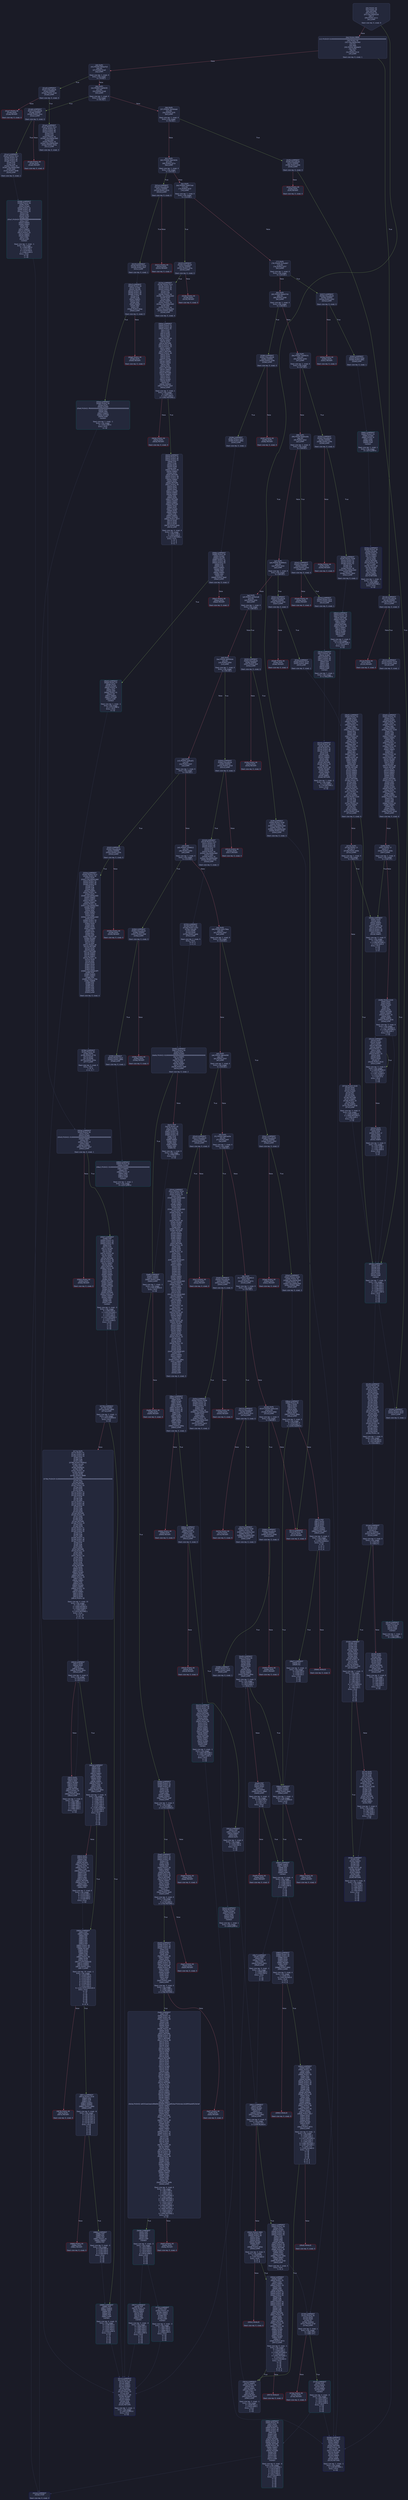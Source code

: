 digraph G {
    node [shape=box, style="filled, rounded", color="#565f89", fontcolor="#c0caf5", fontname="Helvetica", fillcolor="#24283b"];
    edge [color="#414868", fontcolor="#c0caf5", fontname="Helvetica"];
    bgcolor="#1a1b26";
    0 [ label = "[00] PUSH1 60
[02] PUSH1 40
[04] MSTORE
[05] PUSH1 04
[07] CALLDATASIZE
[08] LT
[09] PUSH2 0111
[0c] JUMPI

Stack size req: 0, sizeΔ: 0
" shape = invhouse]
    1 [ label = "[0d] PUSH4 ffffffff
[12] PUSH29 0100000000000000000000000000000000000000000000000000000000
[30] PUSH1 00
[32] CALLDATALOAD
[33] DIV
[34] AND
[35] PUSH4 06fdde03
[3a] DUP2
[3b] EQ
[3c] PUSH2 0116
[3f] JUMPI

Stack size req: 0, sizeΔ: 1
"]
    2 [ label = "[40] DUP1
[41] PUSH4 095ea7b3
[46] EQ
[47] PUSH2 01a0
[4a] JUMPI

Stack size req: 1, sizeΔ: 0
Entry->Op usage:
	0->70:EQ:1
"]
    3 [ label = "[4b] DUP1
[4c] PUSH4 13af4035
[51] EQ
[52] PUSH2 01d6
[55] JUMPI

Stack size req: 1, sizeΔ: 0
Entry->Op usage:
	0->81:EQ:1
"]
    4 [ label = "[56] DUP1
[57] PUSH4 18160ddd
[5c] EQ
[5d] PUSH2 01f5
[60] JUMPI

Stack size req: 1, sizeΔ: 0
Entry->Op usage:
	0->92:EQ:1
"]
    5 [ label = "[61] DUP1
[62] PUSH4 18a24b5b
[67] EQ
[68] PUSH2 021a
[6b] JUMPI

Stack size req: 1, sizeΔ: 0
Entry->Op usage:
	0->103:EQ:1
"]
    6 [ label = "[6c] DUP1
[6d] PUSH4 23b872dd
[72] EQ
[73] PUSH2 022f
[76] JUMPI

Stack size req: 1, sizeΔ: 0
Entry->Op usage:
	0->114:EQ:1
"]
    7 [ label = "[77] DUP1
[78] PUSH4 313ce567
[7d] EQ
[7e] PUSH2 0257
[81] JUMPI

Stack size req: 1, sizeΔ: 0
Entry->Op usage:
	0->125:EQ:1
"]
    8 [ label = "[82] DUP1
[83] PUSH4 690d3750
[88] EQ
[89] PUSH2 0280
[8c] JUMPI

Stack size req: 1, sizeΔ: 0
Entry->Op usage:
	0->136:EQ:1
"]
    9 [ label = "[8d] DUP1
[8e] PUSH4 70a08231
[93] EQ
[94] PUSH2 0293
[97] JUMPI

Stack size req: 1, sizeΔ: 0
Entry->Op usage:
	0->147:EQ:1
"]
    10 [ label = "[98] DUP1
[99] PUSH4 8da5cb5b
[9e] EQ
[9f] PUSH2 02b2
[a2] JUMPI

Stack size req: 1, sizeΔ: 0
Entry->Op usage:
	0->158:EQ:1
"]
    11 [ label = "[a3] DUP1
[a4] PUSH4 95d89b41
[a9] EQ
[aa] PUSH2 02e1
[ad] JUMPI

Stack size req: 1, sizeΔ: 0
Entry->Op usage:
	0->169:EQ:1
"]
    12 [ label = "[ae] DUP1
[af] PUSH4 a293d1e8
[b4] EQ
[b5] PUSH2 02f4
[b8] JUMPI

Stack size req: 1, sizeΔ: 0
Entry->Op usage:
	0->180:EQ:1
"]
    13 [ label = "[b9] DUP1
[ba] PUSH4 a9059cbb
[bf] EQ
[c0] PUSH2 030d
[c3] JUMPI

Stack size req: 1, sizeΔ: 0
Entry->Op usage:
	0->191:EQ:1
"]
    14 [ label = "[c4] DUP1
[c5] PUSH4 cae9ca51
[ca] EQ
[cb] PUSH2 032f
[ce] JUMPI

Stack size req: 1, sizeΔ: 0
Entry->Op usage:
	0->202:EQ:1
"]
    15 [ label = "[cf] DUP1
[d0] PUSH4 cf309012
[d5] EQ
[d6] PUSH2 0394
[d9] JUMPI

Stack size req: 1, sizeΔ: 0
Entry->Op usage:
	0->213:EQ:1
"]
    16 [ label = "[da] DUP1
[db] PUSH4 d05c78da
[e0] EQ
[e1] PUSH2 03a7
[e4] JUMPI

Stack size req: 1, sizeΔ: 0
Entry->Op usage:
	0->224:EQ:1
"]
    17 [ label = "[e5] DUP1
[e6] PUSH4 d8b4e580
[eb] EQ
[ec] PUSH2 03c0
[ef] JUMPI

Stack size req: 1, sizeΔ: 0
Entry->Op usage:
	0->235:EQ:1
"]
    18 [ label = "[f0] DUP1
[f1] PUSH4 dd62ed3e
[f6] EQ
[f7] PUSH2 044f
[fa] JUMPI

Stack size req: 1, sizeΔ: 0
Entry->Op usage:
	0->246:EQ:1
"]
    19 [ label = "[fb] DUP1
[fc] PUSH4 e6cb9013
[0101] EQ
[0102] PUSH2 0474
[0105] JUMPI

Stack size req: 1, sizeΔ: 0
Entry->Op usage:
	0->257:EQ:1
"]
    20 [ label = "[0106] DUP1
[0107] PUSH4 ed0cc2e1
[010c] EQ
[010d] PUSH2 048d
[0110] JUMPI

Stack size req: 1, sizeΔ: 0
Entry->Op usage:
	0->268:EQ:1
"]
    21 [ label = "[0111] JUMPDEST
[0112] PUSH1 00
[0114] DUP1
[0115] REVERT

Stack size req: 0, sizeΔ: 0
" color = "red"]
    22 [ label = "[0116] JUMPDEST
[0117] CALLVALUE
[0118] ISZERO
[0119] PUSH2 0121
[011c] JUMPI

Stack size req: 0, sizeΔ: 0
"]
    23 [ label = "[011d] PUSH1 00
[011f] DUP1
[0120] REVERT

Stack size req: 0, sizeΔ: 0
" color = "red"]
    24 [ label = "[0121] JUMPDEST
[0122] PUSH2 0129
[0125] PUSH2 04a0
[0128] JUMP

Stack size req: 0, sizeΔ: 1
"]
    25 [ label = "[0129] JUMPDEST
[012a] PUSH1 40
[012c] MLOAD
[012d] PUSH1 20
[012f] DUP1
[0130] DUP3
[0131] MSTORE
[0132] DUP2
[0133] SWAP1
[0134] DUP2
[0135] ADD
[0136] DUP4
[0137] DUP2
[0138] DUP2
[0139] MLOAD
[013a] DUP2
[013b] MSTORE
[013c] PUSH1 20
[013e] ADD
[013f] SWAP2
[0140] POP
[0141] DUP1
[0142] MLOAD
[0143] SWAP1
[0144] PUSH1 20
[0146] ADD
[0147] SWAP1
[0148] DUP1
[0149] DUP4
[014a] DUP4
[014b] PUSH1 00

Stack size req: 1, sizeΔ: 9
Entry->Op usage:
	0->313:MLOAD:0
	0->322:MLOAD:0
	0->326:ADD:1
"]
    26 [ label = "[014d] JUMPDEST
[014e] DUP4
[014f] DUP2
[0150] LT
[0151] ISZERO
[0152] PUSH2 0165
[0155] JUMPI

Stack size req: 4, sizeΔ: 0
Entry->Op usage:
	0->336:LT:0
	3->336:LT:1
"]
    27 [ label = "[0156] DUP1
[0157] DUP3
[0158] ADD
[0159] MLOAD
[015a] DUP4
[015b] DUP3
[015c] ADD
[015d] MSTORE
[015e] PUSH1 20
[0160] ADD
[0161] PUSH2 014d
[0164] JUMP

Stack size req: 3, sizeΔ: 0
Entry->Op usage:
	0->344:ADD:1
	0->348:ADD:0
	0->352:ADD:1
	1->344:ADD:0
	2->348:ADD:1
Entry->Exit:
	0->😵
"]
    28 [ label = "[0165] JUMPDEST
[0166] POP
[0167] POP
[0168] POP
[0169] POP
[016a] SWAP1
[016b] POP
[016c] SWAP1
[016d] DUP2
[016e] ADD
[016f] SWAP1
[0170] PUSH1 1f
[0172] AND
[0173] DUP1
[0174] ISZERO
[0175] PUSH2 0192
[0178] JUMPI

Stack size req: 7, sizeΔ: -5
Entry->Op usage:
	0->358:POP:0
	1->359:POP:0
	2->360:POP:0
	3->361:POP:0
	4->366:ADD:0
	4->370:AND:1
	4->372:ISZERO:0
	5->363:POP:0
	6->366:ADD:1
Entry->Exit:
	0->😵
	1->😵
	2->😵
	3->😵
	4->0
	5->😵
	6->😵
"]
    29 [ label = "[0179] DUP1
[017a] DUP3
[017b] SUB
[017c] DUP1
[017d] MLOAD
[017e] PUSH1 01
[0180] DUP4
[0181] PUSH1 20
[0183] SUB
[0184] PUSH2 0100
[0187] EXP
[0188] SUB
[0189] NOT
[018a] AND
[018b] DUP2
[018c] MSTORE
[018d] PUSH1 20
[018f] ADD
[0190] SWAP2
[0191] POP

Stack size req: 2, sizeΔ: 0
Entry->Op usage:
	0->379:SUB:1
	0->387:SUB:1
	1->379:SUB:0
	1->401:POP:0
Entry->Exit:
	1->😵
"]
    30 [ label = "[0192] JUMPDEST
[0193] POP
[0194] SWAP3
[0195] POP
[0196] POP
[0197] POP
[0198] PUSH1 40
[019a] MLOAD
[019b] DUP1
[019c] SWAP2
[019d] SUB
[019e] SWAP1
[019f] RETURN

Stack size req: 5, sizeΔ: -5
Entry->Op usage:
	0->403:POP:0
	1->413:SUB:0
	2->406:POP:0
	3->407:POP:0
	4->405:POP:0
Entry->Exit:
	0->😵
	1->😵
	2->😵
	3->😵
	4->😵
" color = "darkblue"]
    31 [ label = "[01a0] JUMPDEST
[01a1] CALLVALUE
[01a2] ISZERO
[01a3] PUSH2 01ab
[01a6] JUMPI

Stack size req: 0, sizeΔ: 0
"]
    32 [ label = "[01a7] PUSH1 00
[01a9] DUP1
[01aa] REVERT

Stack size req: 0, sizeΔ: 0
" color = "red"]
    33 [ label = "[01ab] JUMPDEST
[01ac] PUSH2 01c2
[01af] PUSH1 01
[01b1] PUSH1 a0
[01b3] PUSH1 02
[01b5] EXP
[01b6] SUB
[01b7] PUSH1 04
[01b9] CALLDATALOAD
[01ba] AND
[01bb] PUSH1 24
[01bd] CALLDATALOAD
[01be] PUSH2 053e
[01c1] JUMP

Stack size req: 0, sizeΔ: 3
"]
    34 [ label = "[01c2] JUMPDEST
[01c3] PUSH1 40
[01c5] MLOAD
[01c6] SWAP1
[01c7] ISZERO
[01c8] ISZERO
[01c9] DUP2
[01ca] MSTORE
[01cb] PUSH1 20
[01cd] ADD
[01ce] PUSH1 40
[01d0] MLOAD
[01d1] DUP1
[01d2] SWAP2
[01d3] SUB
[01d4] SWAP1
[01d5] RETURN

Stack size req: 1, sizeΔ: -1
Entry->Op usage:
	0->455:ISZERO:0
Entry->Exit:
	0->😵
" color = "darkblue"]
    35 [ label = "[01d6] JUMPDEST
[01d7] CALLVALUE
[01d8] ISZERO
[01d9] PUSH2 01e1
[01dc] JUMPI

Stack size req: 0, sizeΔ: 0
"]
    36 [ label = "[01dd] PUSH1 00
[01df] DUP1
[01e0] REVERT

Stack size req: 0, sizeΔ: 0
" color = "red"]
    37 [ label = "[01e1] JUMPDEST
[01e2] PUSH2 01c2
[01e5] PUSH1 01
[01e7] PUSH1 a0
[01e9] PUSH1 02
[01eb] EXP
[01ec] SUB
[01ed] PUSH1 04
[01ef] CALLDATALOAD
[01f0] AND
[01f1] PUSH2 0598
[01f4] JUMP

Stack size req: 0, sizeΔ: 2
"]
    38 [ label = "[01f5] JUMPDEST
[01f6] CALLVALUE
[01f7] ISZERO
[01f8] PUSH2 0200
[01fb] JUMPI

Stack size req: 0, sizeΔ: 0
"]
    39 [ label = "[01fc] PUSH1 00
[01fe] DUP1
[01ff] REVERT

Stack size req: 0, sizeΔ: 0
" color = "red"]
    40 [ label = "[0200] JUMPDEST
[0201] PUSH2 0208
[0204] PUSH2 05c9
[0207] JUMP

Stack size req: 0, sizeΔ: 1
"]
    41 [ label = "[0208] JUMPDEST
[0209] PUSH1 40
[020b] MLOAD
[020c] SWAP1
[020d] DUP2
[020e] MSTORE
[020f] PUSH1 20
[0211] ADD
[0212] PUSH1 40
[0214] MLOAD
[0215] DUP1
[0216] SWAP2
[0217] SUB
[0218] SWAP1
[0219] RETURN

Stack size req: 1, sizeΔ: -1
Entry->Op usage:
	0->526:MSTORE:1
Entry->Exit:
	0->😵
" color = "darkblue"]
    42 [ label = "[021a] JUMPDEST
[021b] CALLVALUE
[021c] ISZERO
[021d] PUSH2 0225
[0220] JUMPI

Stack size req: 0, sizeΔ: 0
"]
    43 [ label = "[0221] PUSH1 00
[0223] DUP1
[0224] REVERT

Stack size req: 0, sizeΔ: 0
" color = "red"]
    44 [ label = "[0225] JUMPDEST
[0226] PUSH2 022d
[0229] PUSH2 05cf
[022c] JUMP

Stack size req: 0, sizeΔ: 1
"]
    45 [ label = "[022d] JUMPDEST
[022e] STOP

Stack size req: 0, sizeΔ: 0
" color = "darkblue"]
    46 [ label = "[022f] JUMPDEST
[0230] CALLVALUE
[0231] ISZERO
[0232] PUSH2 023a
[0235] JUMPI

Stack size req: 0, sizeΔ: 0
"]
    47 [ label = "[0236] PUSH1 00
[0238] DUP1
[0239] REVERT

Stack size req: 0, sizeΔ: 0
" color = "red"]
    48 [ label = "[023a] JUMPDEST
[023b] PUSH2 01c2
[023e] PUSH1 01
[0240] PUSH1 a0
[0242] PUSH1 02
[0244] EXP
[0245] SUB
[0246] PUSH1 04
[0248] CALLDATALOAD
[0249] DUP2
[024a] AND
[024b] SWAP1
[024c] PUSH1 24
[024e] CALLDATALOAD
[024f] AND
[0250] PUSH1 44
[0252] CALLDATALOAD
[0253] PUSH2 060a
[0256] JUMP

Stack size req: 0, sizeΔ: 4
"]
    49 [ label = "[0257] JUMPDEST
[0258] CALLVALUE
[0259] ISZERO
[025a] PUSH2 0262
[025d] JUMPI

Stack size req: 0, sizeΔ: 0
"]
    50 [ label = "[025e] PUSH1 00
[0260] DUP1
[0261] REVERT

Stack size req: 0, sizeΔ: 0
" color = "red"]
    51 [ label = "[0262] JUMPDEST
[0263] PUSH2 026a
[0266] PUSH2 0681
[0269] JUMP

Stack size req: 0, sizeΔ: 1
"]
    52 [ label = "[026a] JUMPDEST
[026b] PUSH1 40
[026d] MLOAD
[026e] PUSH1 ff
[0270] SWAP1
[0271] SWAP2
[0272] AND
[0273] DUP2
[0274] MSTORE
[0275] PUSH1 20
[0277] ADD
[0278] PUSH1 40
[027a] MLOAD
[027b] DUP1
[027c] SWAP2
[027d] SUB
[027e] SWAP1
[027f] RETURN

Stack size req: 1, sizeΔ: -1
Entry->Op usage:
	0->626:AND:0
	0->628:MSTORE:1
Entry->Exit:
	0->😵
" color = "darkblue"]
    53 [ label = "[0280] JUMPDEST
[0281] CALLVALUE
[0282] ISZERO
[0283] PUSH2 028b
[0286] JUMPI

Stack size req: 0, sizeΔ: 0
"]
    54 [ label = "[0287] PUSH1 00
[0289] DUP1
[028a] REVERT

Stack size req: 0, sizeΔ: 0
" color = "red"]
    55 [ label = "[028b] JUMPDEST
[028c] PUSH2 022d
[028f] PUSH2 068a
[0292] JUMP

Stack size req: 0, sizeΔ: 1
"]
    56 [ label = "[0293] JUMPDEST
[0294] CALLVALUE
[0295] ISZERO
[0296] PUSH2 029e
[0299] JUMPI

Stack size req: 0, sizeΔ: 0
"]
    57 [ label = "[029a] PUSH1 00
[029c] DUP1
[029d] REVERT

Stack size req: 0, sizeΔ: 0
" color = "red"]
    58 [ label = "[029e] JUMPDEST
[029f] PUSH2 0208
[02a2] PUSH1 01
[02a4] PUSH1 a0
[02a6] PUSH1 02
[02a8] EXP
[02a9] SUB
[02aa] PUSH1 04
[02ac] CALLDATALOAD
[02ad] AND
[02ae] PUSH2 06b4
[02b1] JUMP

Stack size req: 0, sizeΔ: 2
"]
    59 [ label = "[02b2] JUMPDEST
[02b3] CALLVALUE
[02b4] ISZERO
[02b5] PUSH2 02bd
[02b8] JUMPI

Stack size req: 0, sizeΔ: 0
"]
    60 [ label = "[02b9] PUSH1 00
[02bb] DUP1
[02bc] REVERT

Stack size req: 0, sizeΔ: 0
" color = "red"]
    61 [ label = "[02bd] JUMPDEST
[02be] PUSH2 02c5
[02c1] PUSH2 06c6
[02c4] JUMP

Stack size req: 0, sizeΔ: 1
"]
    62 [ label = "[02c5] JUMPDEST
[02c6] PUSH1 40
[02c8] MLOAD
[02c9] PUSH1 01
[02cb] PUSH1 a0
[02cd] PUSH1 02
[02cf] EXP
[02d0] SUB
[02d1] SWAP1
[02d2] SWAP2
[02d3] AND
[02d4] DUP2
[02d5] MSTORE
[02d6] PUSH1 20
[02d8] ADD
[02d9] PUSH1 40
[02db] MLOAD
[02dc] DUP1
[02dd] SWAP2
[02de] SUB
[02df] SWAP1
[02e0] RETURN

Stack size req: 1, sizeΔ: -1
Entry->Op usage:
	0->723:AND:0
	0->725:MSTORE:1
Entry->Exit:
	0->😵
" color = "darkblue"]
    63 [ label = "[02e1] JUMPDEST
[02e2] CALLVALUE
[02e3] ISZERO
[02e4] PUSH2 02ec
[02e7] JUMPI

Stack size req: 0, sizeΔ: 0
"]
    64 [ label = "[02e8] PUSH1 00
[02ea] DUP1
[02eb] REVERT

Stack size req: 0, sizeΔ: 0
" color = "red"]
    65 [ label = "[02ec] JUMPDEST
[02ed] PUSH2 0129
[02f0] PUSH2 06d5
[02f3] JUMP

Stack size req: 0, sizeΔ: 1
"]
    66 [ label = "[02f4] JUMPDEST
[02f5] CALLVALUE
[02f6] ISZERO
[02f7] PUSH2 02ff
[02fa] JUMPI

Stack size req: 0, sizeΔ: 0
"]
    67 [ label = "[02fb] PUSH1 00
[02fd] DUP1
[02fe] REVERT

Stack size req: 0, sizeΔ: 0
" color = "red"]
    68 [ label = "[02ff] JUMPDEST
[0300] PUSH2 0208
[0303] PUSH1 04
[0305] CALLDATALOAD
[0306] PUSH1 24
[0308] CALLDATALOAD
[0309] PUSH2 0740
[030c] JUMP

Stack size req: 0, sizeΔ: 3
"]
    69 [ label = "[030d] JUMPDEST
[030e] CALLVALUE
[030f] ISZERO
[0310] PUSH2 0318
[0313] JUMPI

Stack size req: 0, sizeΔ: 0
"]
    70 [ label = "[0314] PUSH1 00
[0316] DUP1
[0317] REVERT

Stack size req: 0, sizeΔ: 0
" color = "red"]
    71 [ label = "[0318] JUMPDEST
[0319] PUSH2 01c2
[031c] PUSH1 01
[031e] PUSH1 a0
[0320] PUSH1 02
[0322] EXP
[0323] SUB
[0324] PUSH1 04
[0326] CALLDATALOAD
[0327] AND
[0328] PUSH1 24
[032a] CALLDATALOAD
[032b] PUSH2 0755
[032e] JUMP

Stack size req: 0, sizeΔ: 3
"]
    72 [ label = "[032f] JUMPDEST
[0330] CALLVALUE
[0331] ISZERO
[0332] PUSH2 033a
[0335] JUMPI

Stack size req: 0, sizeΔ: 0
"]
    73 [ label = "[0336] PUSH1 00
[0338] DUP1
[0339] REVERT

Stack size req: 0, sizeΔ: 0
" color = "red"]
    74 [ label = "[033a] JUMPDEST
[033b] PUSH2 01c2
[033e] PUSH1 04
[0340] DUP1
[0341] CALLDATALOAD
[0342] PUSH1 01
[0344] PUSH1 a0
[0346] PUSH1 02
[0348] EXP
[0349] SUB
[034a] AND
[034b] SWAP1
[034c] PUSH1 24
[034e] DUP1
[034f] CALLDATALOAD
[0350] SWAP2
[0351] SWAP1
[0352] PUSH1 64
[0354] SWAP1
[0355] PUSH1 44
[0357] CALLDATALOAD
[0358] SWAP1
[0359] DUP2
[035a] ADD
[035b] SWAP1
[035c] DUP4
[035d] ADD
[035e] CALLDATALOAD
[035f] DUP1
[0360] PUSH1 20
[0362] PUSH1 1f
[0364] DUP3
[0365] ADD
[0366] DUP2
[0367] SWAP1
[0368] DIV
[0369] DUP2
[036a] MUL
[036b] ADD
[036c] PUSH1 40
[036e] MLOAD
[036f] SWAP1
[0370] DUP2
[0371] ADD
[0372] PUSH1 40
[0374] MSTORE
[0375] DUP2
[0376] DUP2
[0377] MSTORE
[0378] SWAP3
[0379] SWAP2
[037a] SWAP1
[037b] PUSH1 20
[037d] DUP5
[037e] ADD
[037f] DUP4
[0380] DUP4
[0381] DUP1
[0382] DUP3
[0383] DUP5
[0384] CALLDATACOPY
[0385] POP
[0386] SWAP5
[0387] SWAP7
[0388] POP
[0389] PUSH2 076b
[038c] SWAP6
[038d] POP
[038e] POP
[038f] POP
[0390] POP
[0391] POP
[0392] POP
[0393] JUMP

Stack size req: 0, sizeΔ: 4
"]
    75 [ label = "[0394] JUMPDEST
[0395] CALLVALUE
[0396] ISZERO
[0397] PUSH2 039f
[039a] JUMPI

Stack size req: 0, sizeΔ: 0
"]
    76 [ label = "[039b] PUSH1 00
[039d] DUP1
[039e] REVERT

Stack size req: 0, sizeΔ: 0
" color = "red"]
    77 [ label = "[039f] JUMPDEST
[03a0] PUSH2 01c2
[03a3] PUSH2 089d
[03a6] JUMP

Stack size req: 0, sizeΔ: 1
"]
    78 [ label = "[03a7] JUMPDEST
[03a8] CALLVALUE
[03a9] ISZERO
[03aa] PUSH2 03b2
[03ad] JUMPI

Stack size req: 0, sizeΔ: 0
"]
    79 [ label = "[03ae] PUSH1 00
[03b0] DUP1
[03b1] REVERT

Stack size req: 0, sizeΔ: 0
" color = "red"]
    80 [ label = "[03b2] JUMPDEST
[03b3] PUSH2 0208
[03b6] PUSH1 04
[03b8] CALLDATALOAD
[03b9] PUSH1 24
[03bb] CALLDATALOAD
[03bc] PUSH2 08be
[03bf] JUMP

Stack size req: 0, sizeΔ: 3
"]
    81 [ label = "[03c0] JUMPDEST
[03c1] CALLVALUE
[03c2] ISZERO
[03c3] PUSH2 03cb
[03c6] JUMPI

Stack size req: 0, sizeΔ: 0
"]
    82 [ label = "[03c7] PUSH1 00
[03c9] DUP1
[03ca] REVERT

Stack size req: 0, sizeΔ: 0
" color = "red"]
    83 [ label = "[03cb] JUMPDEST
[03cc] PUSH2 022d
[03cf] PUSH1 04
[03d1] PUSH1 24
[03d3] DUP2
[03d4] CALLDATALOAD
[03d5] DUP2
[03d6] DUP2
[03d7] ADD
[03d8] SWAP1
[03d9] DUP4
[03da] ADD
[03db] CALLDATALOAD
[03dc] DUP1
[03dd] PUSH1 20
[03df] DUP2
[03e0] DUP2
[03e1] MUL
[03e2] ADD
[03e3] PUSH1 40
[03e5] MLOAD
[03e6] SWAP1
[03e7] DUP2
[03e8] ADD
[03e9] PUSH1 40
[03eb] MSTORE
[03ec] DUP1
[03ed] SWAP4
[03ee] SWAP3
[03ef] SWAP2
[03f0] SWAP1
[03f1] DUP2
[03f2] DUP2
[03f3] MSTORE
[03f4] PUSH1 20
[03f6] ADD
[03f7] DUP4
[03f8] DUP4
[03f9] PUSH1 20
[03fb] MUL
[03fc] DUP1
[03fd] DUP3
[03fe] DUP5
[03ff] CALLDATACOPY
[0400] DUP3
[0401] ADD
[0402] SWAP2
[0403] POP
[0404] POP
[0405] POP
[0406] POP
[0407] POP
[0408] POP
[0409] SWAP2
[040a] SWAP1
[040b] DUP1
[040c] CALLDATALOAD
[040d] SWAP1
[040e] PUSH1 20
[0410] ADD
[0411] SWAP1
[0412] DUP3
[0413] ADD
[0414] DUP1
[0415] CALLDATALOAD
[0416] SWAP1
[0417] PUSH1 20
[0419] ADD
[041a] SWAP1
[041b] DUP1
[041c] DUP1
[041d] PUSH1 20
[041f] MUL
[0420] PUSH1 20
[0422] ADD
[0423] PUSH1 40
[0425] MLOAD
[0426] SWAP1
[0427] DUP2
[0428] ADD
[0429] PUSH1 40
[042b] MSTORE
[042c] DUP1
[042d] SWAP4
[042e] SWAP3
[042f] SWAP2
[0430] SWAP1
[0431] DUP2
[0432] DUP2
[0433] MSTORE
[0434] PUSH1 20
[0436] ADD
[0437] DUP4
[0438] DUP4
[0439] PUSH1 20
[043b] MUL
[043c] DUP1
[043d] DUP3
[043e] DUP5
[043f] CALLDATACOPY
[0440] POP
[0441] SWAP5
[0442] SWAP7
[0443] POP
[0444] PUSH2 08ec
[0447] SWAP6
[0448] POP
[0449] POP
[044a] POP
[044b] POP
[044c] POP
[044d] POP
[044e] JUMP

Stack size req: 0, sizeΔ: 3
"]
    84 [ label = "[044f] JUMPDEST
[0450] CALLVALUE
[0451] ISZERO
[0452] PUSH2 045a
[0455] JUMPI

Stack size req: 0, sizeΔ: 0
"]
    85 [ label = "[0456] PUSH1 00
[0458] DUP1
[0459] REVERT

Stack size req: 0, sizeΔ: 0
" color = "red"]
    86 [ label = "[045a] JUMPDEST
[045b] PUSH2 0208
[045e] PUSH1 01
[0460] PUSH1 a0
[0462] PUSH1 02
[0464] EXP
[0465] SUB
[0466] PUSH1 04
[0468] CALLDATALOAD
[0469] DUP2
[046a] AND
[046b] SWAP1
[046c] PUSH1 24
[046e] CALLDATALOAD
[046f] AND
[0470] PUSH2 0a13
[0473] JUMP

Stack size req: 0, sizeΔ: 3
"]
    87 [ label = "[0474] JUMPDEST
[0475] CALLVALUE
[0476] ISZERO
[0477] PUSH2 047f
[047a] JUMPI

Stack size req: 0, sizeΔ: 0
"]
    88 [ label = "[047b] PUSH1 00
[047d] DUP1
[047e] REVERT

Stack size req: 0, sizeΔ: 0
" color = "red"]
    89 [ label = "[047f] JUMPDEST
[0480] PUSH2 0208
[0483] PUSH1 04
[0485] CALLDATALOAD
[0486] PUSH1 24
[0488] CALLDATALOAD
[0489] PUSH2 0a30
[048c] JUMP

Stack size req: 0, sizeΔ: 3
"]
    90 [ label = "[048d] JUMPDEST
[048e] CALLVALUE
[048f] ISZERO
[0490] PUSH2 0498
[0493] JUMPI

Stack size req: 0, sizeΔ: 0
"]
    91 [ label = "[0494] PUSH1 00
[0496] DUP1
[0497] REVERT

Stack size req: 0, sizeΔ: 0
" color = "red"]
    92 [ label = "[0498] JUMPDEST
[0499] PUSH2 01c2
[049c] PUSH2 0a4d
[049f] JUMP

Stack size req: 0, sizeΔ: 1
"]
    93 [ label = "[04a0] JUMPDEST
[04a1] PUSH1 01
[04a3] DUP1
[04a4] SLOAD
[04a5] PUSH1 01
[04a7] DUP2
[04a8] PUSH1 01
[04aa] AND
[04ab] ISZERO
[04ac] PUSH2 0100
[04af] MUL
[04b0] SUB
[04b1] AND
[04b2] PUSH1 02
[04b4] SWAP1
[04b5] DIV
[04b6] DUP1
[04b7] PUSH1 1f
[04b9] ADD
[04ba] PUSH1 20
[04bc] DUP1
[04bd] SWAP2
[04be] DIV
[04bf] MUL
[04c0] PUSH1 20
[04c2] ADD
[04c3] PUSH1 40
[04c5] MLOAD
[04c6] SWAP1
[04c7] DUP2
[04c8] ADD
[04c9] PUSH1 40
[04cb] MSTORE
[04cc] DUP1
[04cd] SWAP3
[04ce] SWAP2
[04cf] SWAP1
[04d0] DUP2
[04d1] DUP2
[04d2] MSTORE
[04d3] PUSH1 20
[04d5] ADD
[04d6] DUP3
[04d7] DUP1
[04d8] SLOAD
[04d9] PUSH1 01
[04db] DUP2
[04dc] PUSH1 01
[04de] AND
[04df] ISZERO
[04e0] PUSH2 0100
[04e3] MUL
[04e4] SUB
[04e5] AND
[04e6] PUSH1 02
[04e8] SWAP1
[04e9] DIV
[04ea] DUP1
[04eb] ISZERO
[04ec] PUSH2 0536
[04ef] JUMPI

Stack size req: 0, sizeΔ: 6
"]
    94 [ label = "[04f0] DUP1
[04f1] PUSH1 1f
[04f3] LT
[04f4] PUSH2 050b
[04f7] JUMPI

Stack size req: 1, sizeΔ: 0
Entry->Op usage:
	0->1267:LT:1
"]
    95 [ label = "[04f8] PUSH2 0100
[04fb] DUP1
[04fc] DUP4
[04fd] SLOAD
[04fe] DIV
[04ff] MUL
[0500] DUP4
[0501] MSTORE
[0502] SWAP2
[0503] PUSH1 20
[0505] ADD
[0506] SWAP2
[0507] PUSH2 0536
[050a] JUMP

Stack size req: 3, sizeΔ: 0
Entry->Op usage:
	1->1277:SLOAD:0
	2->1281:MSTORE:0
	2->1285:ADD:1
Entry->Exit:
	2->😵
"]
    96 [ label = "[050b] JUMPDEST
[050c] DUP3
[050d] ADD
[050e] SWAP2
[050f] SWAP1
[0510] PUSH1 00
[0512] MSTORE
[0513] PUSH1 20
[0515] PUSH1 00
[0517] SHA3
[0518] SWAP1

Stack size req: 3, sizeΔ: 0
Entry->Op usage:
	0->1293:ADD:1
	1->1298:MSTORE:1
	2->1293:ADD:0
Entry->Exit:
	0->😵
	1->😵
	2->0
"]
    97 [ label = "[0519] JUMPDEST
[051a] DUP2
[051b] SLOAD
[051c] DUP2
[051d] MSTORE
[051e] SWAP1
[051f] PUSH1 01
[0521] ADD
[0522] SWAP1
[0523] PUSH1 20
[0525] ADD
[0526] DUP1
[0527] DUP4
[0528] GT
[0529] PUSH2 0519
[052c] JUMPI

Stack size req: 3, sizeΔ: 0
Entry->Op usage:
	0->1309:MSTORE:0
	0->1317:ADD:1
	1->1307:SLOAD:0
	1->1313:ADD:1
	2->1320:GT:0
Entry->Exit:
	0->😵
	1->😵
"]
    98 [ label = "[052d] DUP3
[052e] SWAP1
[052f] SUB
[0530] PUSH1 1f
[0532] AND
[0533] DUP3
[0534] ADD
[0535] SWAP2

Stack size req: 3, sizeΔ: 0
Entry->Op usage:
	0->1327:SUB:0
	2->1327:SUB:1
	2->1332:ADD:0
Entry->Exit:
	0->😵
	2->0
"]
    99 [ label = "[0536] JUMPDEST
[0537] POP
[0538] POP
[0539] POP
[053a] POP
[053b] POP
[053c] DUP2
[053d] JUMP
Indirect!

Stack size req: 7, sizeΔ: -5
Entry->Op usage:
	0->1335:POP:0
	1->1336:POP:0
	2->1337:POP:0
	3->1338:POP:0
	4->1339:POP:0
	6->1341:JUMP:0
Entry->Exit:
	0->😵
	1->😵
	2->😵
	3->😵
	4->😵
" color = "teal"]
    100 [ label = "[053e] JUMPDEST
[053f] PUSH1 00
[0541] DUP1
[0542] SLOAD
[0543] PUSH21 010000000000000000000000000000000000000000
[0559] SWAP1
[055a] DIV
[055b] PUSH1 ff
[055d] AND
[055e] ISZERO
[055f] PUSH2 0567
[0562] JUMPI

Stack size req: 0, sizeΔ: 1
"]
    101 [ label = "[0563] PUSH1 00
[0565] DUP1
[0566] REVERT

Stack size req: 0, sizeΔ: 0
" color = "red"]
    102 [ label = "[0567] JUMPDEST
[0568] POP
[0569] PUSH1 01
[056b] PUSH1 a0
[056d] PUSH1 02
[056f] EXP
[0570] SUB
[0571] CALLER
[0572] DUP2
[0573] AND
[0574] PUSH1 00
[0576] SWAP1
[0577] DUP2
[0578] MSTORE
[0579] PUSH1 06
[057b] PUSH1 20
[057d] SWAP1
[057e] DUP2
[057f] MSTORE
[0580] PUSH1 40
[0582] DUP1
[0583] DUP4
[0584] SHA3
[0585] SWAP4
[0586] DUP7
[0587] AND
[0588] DUP4
[0589] MSTORE
[058a] SWAP3
[058b] SWAP1
[058c] MSTORE
[058d] SHA3
[058e] DUP2
[058f] SWAP1
[0590] SSTORE
[0591] PUSH1 01
[0593] SWAP3
[0594] SWAP2
[0595] POP
[0596] POP
[0597] JUMP
Indirect!

Stack size req: 4, sizeΔ: -3
Entry->Op usage:
	0->1384:POP:0
	1->1424:SSTORE:1
	1->1430:POP:0
	2->1415:AND:0
	2->1417:MSTORE:1
	2->1429:POP:0
	3->1431:JUMP:0
Entry->Exit:
	0->😵
	1->😵
	2->😵
	3->😵
" color = "teal"]
    103 [ label = "[0598] JUMPDEST
[0599] PUSH1 00
[059b] DUP1
[059c] SLOAD
[059d] PUSH1 01
[059f] PUSH1 a0
[05a1] PUSH1 02
[05a3] EXP
[05a4] SUB
[05a5] DUP4
[05a6] AND
[05a7] PUSH20 ffffffffffffffffffffffffffffffffffffffff
[05bc] NOT
[05bd] SWAP1
[05be] SWAP2
[05bf] AND
[05c0] OR
[05c1] SWAP1
[05c2] SSTORE
[05c3] PUSH1 01
[05c5] SWAP2
[05c6] SWAP1
[05c7] POP
[05c8] JUMP
Indirect!

Stack size req: 2, sizeΔ: -1
Entry->Op usage:
	0->1446:AND:0
	0->1472:OR:1
	0->1479:POP:0
	1->1480:JUMP:0
Entry->Exit:
	0->😵
	1->😵
" color = "teal"]
    104 [ label = "[05c9] JUMPDEST
[05ca] PUSH1 04
[05cc] SLOAD
[05cd] DUP2
[05ce] JUMP
Indirect!

Stack size req: 1, sizeΔ: 1
Entry->Op usage:
	0->1486:JUMP:0
" color = "teal"]
    105 [ label = "[05cf] JUMPDEST
[05d0] PUSH1 00
[05d2] SLOAD
[05d3] CALLER
[05d4] PUSH1 01
[05d6] PUSH1 a0
[05d8] PUSH1 02
[05da] EXP
[05db] SUB
[05dc] SWAP1
[05dd] DUP2
[05de] AND
[05df] SWAP2
[05e0] AND
[05e1] EQ
[05e2] PUSH2 05ea
[05e5] JUMPI

Stack size req: 0, sizeΔ: 0
"]
    106 [ label = "[05e6] PUSH1 00
[05e8] DUP1
[05e9] REVERT

Stack size req: 0, sizeΔ: 0
" color = "red"]
    107 [ label = "[05ea] JUMPDEST
[05eb] PUSH1 00
[05ed] DUP1
[05ee] SLOAD
[05ef] PUSH21 ff0000000000000000000000000000000000000000
[0605] NOT
[0606] AND
[0607] SWAP1
[0608] SSTORE
[0609] JUMP
Indirect!

Stack size req: 1, sizeΔ: -1
Entry->Op usage:
	0->1545:JUMP:0
Entry->Exit:
	0->😵
" color = "teal"]
    108 [ label = "[060a] JUMPDEST
[060b] PUSH1 01
[060d] PUSH1 a0
[060f] PUSH1 02
[0611] EXP
[0612] SUB
[0613] DUP1
[0614] DUP5
[0615] AND
[0616] PUSH1 00
[0618] SWAP1
[0619] DUP2
[061a] MSTORE
[061b] PUSH1 06
[061d] PUSH1 20
[061f] SWAP1
[0620] DUP2
[0621] MSTORE
[0622] PUSH1 40
[0624] DUP1
[0625] DUP4
[0626] SHA3
[0627] CALLER
[0628] SWAP1
[0629] SWAP5
[062a] AND
[062b] DUP4
[062c] MSTORE
[062d] SWAP3
[062e] SWAP1
[062f] MSTORE
[0630] SWAP1
[0631] DUP2
[0632] SHA3
[0633] SLOAD
[0634] DUP3
[0635] GT
[0636] ISZERO
[0637] PUSH2 063f
[063a] JUMPI

Stack size req: 3, sizeΔ: 1
Entry->Op usage:
	0->1589:GT:0
	2->1557:AND:0
	2->1562:MSTORE:1
"]
    109 [ label = "[063b] PUSH1 00
[063d] DUP1
[063e] REVERT

Stack size req: 0, sizeΔ: 0
" color = "red"]
    110 [ label = "[063f] JUMPDEST
[0640] PUSH1 01
[0642] PUSH1 a0
[0644] PUSH1 02
[0646] EXP
[0647] SUB
[0648] DUP1
[0649] DUP6
[064a] AND
[064b] PUSH1 00
[064d] SWAP1
[064e] DUP2
[064f] MSTORE
[0650] PUSH1 06
[0652] PUSH1 20
[0654] SWAP1
[0655] DUP2
[0656] MSTORE
[0657] PUSH1 40
[0659] DUP1
[065a] DUP4
[065b] SHA3
[065c] CALLER
[065d] SWAP1
[065e] SWAP5
[065f] AND
[0660] DUP4
[0661] MSTORE
[0662] SWAP3
[0663] SWAP1
[0664] MSTORE
[0665] SHA3
[0666] DUP1
[0667] SLOAD
[0668] DUP4
[0669] SWAP1
[066a] SUB
[066b] SWAP1
[066c] SSTORE
[066d] PUSH2 0677
[0670] DUP5
[0671] DUP5
[0672] DUP5
[0673] PUSH2 0a56
[0676] JUMP

Stack size req: 4, sizeΔ: 4
Entry->Op usage:
	1->1642:SUB:1
	3->1610:AND:0
	3->1615:MSTORE:1
Entry->Exit:
	1->0, 5
	2->1, 6
	3->2, 7
"]
    111 [ label = "[0677] JUMPDEST
[0678] POP
[0679] PUSH1 01
[067b] SWAP4
[067c] SWAP3
[067d] POP
[067e] POP
[067f] POP
[0680] JUMP
Indirect!

Stack size req: 5, sizeΔ: -4
Entry->Op usage:
	0->1656:POP:0
	1->1662:POP:0
	2->1663:POP:0
	3->1661:POP:0
	4->1664:JUMP:0
Entry->Exit:
	0->😵
	1->😵
	2->😵
	3->😵
	4->😵
" color = "teal"]
    112 [ label = "[0681] JUMPDEST
[0682] PUSH1 03
[0684] SLOAD
[0685] PUSH1 ff
[0687] AND
[0688] DUP2
[0689] JUMP
Indirect!

Stack size req: 1, sizeΔ: 1
Entry->Op usage:
	0->1673:JUMP:0
" color = "teal"]
    113 [ label = "[068a] JUMPDEST
[068b] PUSH1 00
[068d] SLOAD
[068e] CALLER
[068f] PUSH1 01
[0691] PUSH1 a0
[0693] PUSH1 02
[0695] EXP
[0696] SUB
[0697] SWAP1
[0698] DUP2
[0699] AND
[069a] SWAP2
[069b] AND
[069c] EQ
[069d] PUSH2 06a5
[06a0] JUMPI

Stack size req: 0, sizeΔ: 0
"]
    114 [ label = "[06a1] PUSH1 00
[06a3] DUP1
[06a4] REVERT

Stack size req: 0, sizeΔ: 0
" color = "red"]
    115 [ label = "[06a5] JUMPDEST
[06a6] PUSH1 07
[06a8] DUP1
[06a9] SLOAD
[06aa] PUSH1 ff
[06ac] NOT
[06ad] AND
[06ae] PUSH1 01
[06b0] OR
[06b1] SWAP1
[06b2] SSTORE
[06b3] JUMP
Indirect!

Stack size req: 1, sizeΔ: -1
Entry->Op usage:
	0->1715:JUMP:0
Entry->Exit:
	0->😵
" color = "teal"]
    116 [ label = "[06b4] JUMPDEST
[06b5] PUSH1 05
[06b7] PUSH1 20
[06b9] MSTORE
[06ba] PUSH1 00
[06bc] SWAP1
[06bd] DUP2
[06be] MSTORE
[06bf] PUSH1 40
[06c1] SWAP1
[06c2] SHA3
[06c3] SLOAD
[06c4] DUP2
[06c5] JUMP
Indirect!

Stack size req: 2, sizeΔ: 0
Entry->Op usage:
	0->1726:MSTORE:1
	1->1733:JUMP:0
Entry->Exit:
	0->😵
" color = "teal"]
    117 [ label = "[06c6] JUMPDEST
[06c7] PUSH1 00
[06c9] SLOAD
[06ca] PUSH1 01
[06cc] PUSH1 a0
[06ce] PUSH1 02
[06d0] EXP
[06d1] SUB
[06d2] AND
[06d3] DUP2
[06d4] JUMP
Indirect!

Stack size req: 1, sizeΔ: 1
Entry->Op usage:
	0->1748:JUMP:0
" color = "teal"]
    118 [ label = "[06d5] JUMPDEST
[06d6] PUSH1 02
[06d8] DUP1
[06d9] SLOAD
[06da] PUSH1 01
[06dc] DUP2
[06dd] PUSH1 01
[06df] AND
[06e0] ISZERO
[06e1] PUSH2 0100
[06e4] MUL
[06e5] SUB
[06e6] AND
[06e7] PUSH1 02
[06e9] SWAP1
[06ea] DIV
[06eb] DUP1
[06ec] PUSH1 1f
[06ee] ADD
[06ef] PUSH1 20
[06f1] DUP1
[06f2] SWAP2
[06f3] DIV
[06f4] MUL
[06f5] PUSH1 20
[06f7] ADD
[06f8] PUSH1 40
[06fa] MLOAD
[06fb] SWAP1
[06fc] DUP2
[06fd] ADD
[06fe] PUSH1 40
[0700] MSTORE
[0701] DUP1
[0702] SWAP3
[0703] SWAP2
[0704] SWAP1
[0705] DUP2
[0706] DUP2
[0707] MSTORE
[0708] PUSH1 20
[070a] ADD
[070b] DUP3
[070c] DUP1
[070d] SLOAD
[070e] PUSH1 01
[0710] DUP2
[0711] PUSH1 01
[0713] AND
[0714] ISZERO
[0715] PUSH2 0100
[0718] MUL
[0719] SUB
[071a] AND
[071b] PUSH1 02
[071d] SWAP1
[071e] DIV
[071f] DUP1
[0720] ISZERO
[0721] PUSH2 0536
[0724] JUMPI

Stack size req: 0, sizeΔ: 6
"]
    119 [ label = "[0725] DUP1
[0726] PUSH1 1f
[0728] LT
[0729] PUSH2 050b
[072c] JUMPI

Stack size req: 1, sizeΔ: 0
Entry->Op usage:
	0->1832:LT:1
"]
    120 [ label = "[072d] PUSH2 0100
[0730] DUP1
[0731] DUP4
[0732] SLOAD
[0733] DIV
[0734] MUL
[0735] DUP4
[0736] MSTORE
[0737] SWAP2
[0738] PUSH1 20
[073a] ADD
[073b] SWAP2
[073c] PUSH2 0536
[073f] JUMP

Stack size req: 3, sizeΔ: 0
Entry->Op usage:
	1->1842:SLOAD:0
	2->1846:MSTORE:0
	2->1850:ADD:1
Entry->Exit:
	2->😵
"]
    121 [ label = "[0740] JUMPDEST
[0741] PUSH1 00
[0743] DUP3
[0744] DUP3
[0745] GT
[0746] ISZERO
[0747] PUSH2 074f
[074a] JUMPI

Stack size req: 2, sizeΔ: 1
Entry->Op usage:
	0->1861:GT:0
	1->1861:GT:1
"]
    122 [ label = "[074b] PUSH1 00
[074d] DUP1
[074e] REVERT

Stack size req: 0, sizeΔ: 0
" color = "red"]
    123 [ label = "[074f] JUMPDEST
[0750] POP
[0751] SWAP1
[0752] SUB
[0753] SWAP1
[0754] JUMP
Indirect!

Stack size req: 4, sizeΔ: -3
Entry->Op usage:
	0->1872:POP:0
	1->1874:SUB:1
	2->1874:SUB:0
	3->1876:JUMP:0
Entry->Exit:
	0->😵
	1->😵
	2->😵
	3->😵
" color = "teal"]
    124 [ label = "[0755] JUMPDEST
[0756] PUSH1 00
[0758] PUSH2 0762
[075b] CALLER
[075c] DUP5
[075d] DUP5
[075e] PUSH2 0a56
[0761] JUMP

Stack size req: 2, sizeΔ: 5
Entry->Exit:
	0->0, 5
	1->1, 6
"]
    125 [ label = "[0762] JUMPDEST
[0763] POP
[0764] PUSH1 01
[0766] SWAP3
[0767] SWAP2
[0768] POP
[0769] POP
[076a] JUMP
Indirect!

Stack size req: 4, sizeΔ: -3
Entry->Op usage:
	0->1891:POP:0
	1->1897:POP:0
	2->1896:POP:0
	3->1898:JUMP:0
Entry->Exit:
	0->😵
	1->😵
	2->😵
	3->😵
" color = "teal"]
    126 [ label = "[076b] JUMPDEST
[076c] PUSH1 00
[076e] DUP4
[076f] PUSH2 0778
[0772] DUP2
[0773] DUP6
[0774] PUSH2 053e
[0777] JUMP

Stack size req: 3, sizeΔ: 5
Entry->Exit:
	1->0, 6
	2->1, 3, 7
"]
    127 [ label = "[0778] JUMPDEST
[0779] ISZERO
[077a] PUSH2 0895
[077d] JUMPI

Stack size req: 1, sizeΔ: -1
Entry->Op usage:
	0->1913:ISZERO:0
Entry->Exit:
	0->😵
"]
    128 [ label = "[077e] DUP1
[077f] PUSH1 01
[0781] PUSH1 a0
[0783] PUSH1 02
[0785] EXP
[0786] SUB
[0787] AND
[0788] PUSH4 8f4ffcb1
[078d] CALLER
[078e] DUP7
[078f] ADDRESS
[0790] DUP8
[0791] PUSH1 40
[0793] MLOAD
[0794] DUP6
[0795] PUSH4 ffffffff
[079a] AND
[079b] PUSH29 0100000000000000000000000000000000000000000000000000000000
[07b9] MUL
[07ba] DUP2
[07bb] MSTORE
[07bc] PUSH1 04
[07be] ADD
[07bf] DUP1
[07c0] DUP6
[07c1] PUSH1 01
[07c3] PUSH1 a0
[07c5] PUSH1 02
[07c7] EXP
[07c8] SUB
[07c9] AND
[07ca] PUSH1 01
[07cc] PUSH1 a0
[07ce] PUSH1 02
[07d0] EXP
[07d1] SUB
[07d2] AND
[07d3] DUP2
[07d4] MSTORE
[07d5] PUSH1 20
[07d7] ADD
[07d8] DUP5
[07d9] DUP2
[07da] MSTORE
[07db] PUSH1 20
[07dd] ADD
[07de] DUP4
[07df] PUSH1 01
[07e1] PUSH1 a0
[07e3] PUSH1 02
[07e5] EXP
[07e6] SUB
[07e7] AND
[07e8] PUSH1 01
[07ea] PUSH1 a0
[07ec] PUSH1 02
[07ee] EXP
[07ef] SUB
[07f0] AND
[07f1] DUP2
[07f2] MSTORE
[07f3] PUSH1 20
[07f5] ADD
[07f6] DUP1
[07f7] PUSH1 20
[07f9] ADD
[07fa] DUP3
[07fb] DUP2
[07fc] SUB
[07fd] DUP3
[07fe] MSTORE
[07ff] DUP4
[0800] DUP2
[0801] DUP2
[0802] MLOAD
[0803] DUP2
[0804] MSTORE
[0805] PUSH1 20
[0807] ADD
[0808] SWAP2
[0809] POP
[080a] DUP1
[080b] MLOAD
[080c] SWAP1
[080d] PUSH1 20
[080f] ADD
[0810] SWAP1
[0811] DUP1
[0812] DUP4
[0813] DUP4
[0814] PUSH1 00

Stack size req: 4, sizeΔ: 15
Entry->Op usage:
	0->1927:AND:1
	2->2050:MLOAD:0
	2->2059:MLOAD:0
	2->2063:ADD:1
	3->2010:MSTORE:1
Entry->Exit:
	0->14, 15
	2->9, 17
	3->11, 18
"]
    129 [ label = "[0816] JUMPDEST
[0817] DUP4
[0818] DUP2
[0819] LT
[081a] ISZERO
[081b] PUSH2 082e
[081e] JUMPI

Stack size req: 4, sizeΔ: 0
Entry->Op usage:
	0->2073:LT:0
	3->2073:LT:1
"]
    130 [ label = "[081f] DUP1
[0820] DUP3
[0821] ADD
[0822] MLOAD
[0823] DUP4
[0824] DUP3
[0825] ADD
[0826] MSTORE
[0827] PUSH1 20
[0829] ADD
[082a] PUSH2 0816
[082d] JUMP

Stack size req: 3, sizeΔ: 0
Entry->Op usage:
	0->2081:ADD:1
	0->2085:ADD:0
	0->2089:ADD:1
	1->2081:ADD:0
	2->2085:ADD:1
Entry->Exit:
	0->😵
"]
    131 [ label = "[082e] JUMPDEST
[082f] POP
[0830] POP
[0831] POP
[0832] POP
[0833] SWAP1
[0834] POP
[0835] SWAP1
[0836] DUP2
[0837] ADD
[0838] SWAP1
[0839] PUSH1 1f
[083b] AND
[083c] DUP1
[083d] ISZERO
[083e] PUSH2 085b
[0841] JUMPI

Stack size req: 7, sizeΔ: -5
Entry->Op usage:
	0->2095:POP:0
	1->2096:POP:0
	2->2097:POP:0
	3->2098:POP:0
	4->2103:ADD:0
	4->2107:AND:1
	4->2109:ISZERO:0
	5->2100:POP:0
	6->2103:ADD:1
Entry->Exit:
	0->😵
	1->😵
	2->😵
	3->😵
	4->0
	5->😵
	6->😵
"]
    132 [ label = "[0842] DUP1
[0843] DUP3
[0844] SUB
[0845] DUP1
[0846] MLOAD
[0847] PUSH1 01
[0849] DUP4
[084a] PUSH1 20
[084c] SUB
[084d] PUSH2 0100
[0850] EXP
[0851] SUB
[0852] NOT
[0853] AND
[0854] DUP2
[0855] MSTORE
[0856] PUSH1 20
[0858] ADD
[0859] SWAP2
[085a] POP

Stack size req: 2, sizeΔ: 0
Entry->Op usage:
	0->2116:SUB:1
	0->2124:SUB:1
	1->2116:SUB:0
	1->2138:POP:0
Entry->Exit:
	1->😵
"]
    133 [ label = "[085b] JUMPDEST
[085c] POP
[085d] SWAP6
[085e] POP
[085f] POP
[0860] POP
[0861] POP
[0862] POP
[0863] POP
[0864] PUSH1 00
[0866] PUSH1 40
[0868] MLOAD
[0869] DUP1
[086a] DUP4
[086b] SUB
[086c] DUP2
[086d] PUSH1 00
[086f] DUP8
[0870] DUP1
[0871] EXTCODESIZE
[0872] ISZERO
[0873] ISZERO
[0874] PUSH2 087c
[0877] JUMPI

Stack size req: 10, sizeΔ: -1
Entry->Op usage:
	0->2140:POP:0
	1->2155:SUB:0
	2->2143:POP:0
	3->2144:POP:0
	4->2145:POP:0
	5->2146:POP:0
	6->2147:POP:0
	7->2142:POP:0
	9->2161:EXTCODESIZE:0
Entry->Exit:
	0->😵
	1->6
	2->😵
	3->😵
	4->😵
	5->😵
	6->😵
	7->😵
	9->0, 8
"]
    134 [ label = "[0878] PUSH1 00
[087a] DUP1
[087b] REVERT

Stack size req: 0, sizeΔ: 0
" color = "red"]
    135 [ label = "[087c] JUMPDEST
[087d] PUSH2 02c6
[0880] GAS
[0881] SUB
[0882] CALL
[0883] ISZERO
[0884] ISZERO
[0885] PUSH2 088d
[0888] JUMPI

Stack size req: 6, sizeΔ: -6
Entry->Op usage:
	0->2178:CALL:1
	1->2178:CALL:2
	2->2178:CALL:3
	3->2178:CALL:4
	4->2178:CALL:5
	5->2178:CALL:6
Entry->Exit:
	0->😵
	1->😵
	2->😵
	3->😵
	4->😵
	5->😵
"]
    136 [ label = "[0889] PUSH1 00
[088b] DUP1
[088c] REVERT

Stack size req: 0, sizeΔ: 0
" color = "red"]
    137 [ label = "[088d] JUMPDEST
[088e] POP
[088f] POP
[0890] POP
[0891] PUSH1 01
[0893] SWAP2
[0894] POP

Stack size req: 5, sizeΔ: -3
Entry->Op usage:
	0->2190:POP:0
	1->2191:POP:0
	2->2192:POP:0
	4->2196:POP:0
Entry->Exit:
	0->😵
	1->😵
	2->😵
	4->😵
"]
    138 [ label = "[0895] JUMPDEST
[0896] POP
[0897] SWAP4
[0898] SWAP3
[0899] POP
[089a] POP
[089b] POP
[089c] JUMP
Indirect!

Stack size req: 6, sizeΔ: -5
Entry->Op usage:
	0->2198:POP:0
	2->2202:POP:0
	3->2203:POP:0
	4->2201:POP:0
	5->2204:JUMP:0
Entry->Exit:
	0->😵
	1->0
	2->😵
	3->😵
	4->😵
	5->😵
" color = "teal"]
    139 [ label = "[089d] JUMPDEST
[089e] PUSH1 00
[08a0] SLOAD
[08a1] PUSH21 010000000000000000000000000000000000000000
[08b7] SWAP1
[08b8] DIV
[08b9] PUSH1 ff
[08bb] AND
[08bc] DUP2
[08bd] JUMP
Indirect!

Stack size req: 1, sizeΔ: 1
Entry->Op usage:
	0->2237:JUMP:0
" color = "teal"]
    140 [ label = "[08be] JUMPDEST
[08bf] PUSH1 00
[08c1] DUP3
[08c2] DUP3
[08c3] MUL
[08c4] DUP4
[08c5] ISZERO
[08c6] DUP1
[08c7] PUSH2 08da
[08ca] JUMPI

Stack size req: 2, sizeΔ: 3
Entry->Op usage:
	0->2243:MUL:0
	1->2243:MUL:1
	1->2245:ISZERO:0
"]
    141 [ label = "[08cb] POP
[08cc] DUP3
[08cd] DUP5
[08ce] DUP3
[08cf] DUP2
[08d0] ISZERO
[08d1] ISZERO
[08d2] PUSH2 08d7
[08d5] JUMPI

Stack size req: 5, sizeΔ: 2
Entry->Op usage:
	0->2251:POP:0
	4->2256:ISZERO:0
Entry->Exit:
	0->😵
	1->0, 3
	3->2, 5
	4->1, 6
"]
    142 [ label = "[08d6] INVALID

Stack size req: 0, sizeΔ: 0
" color = "red"]
    143 [ label = "[08d7] JUMPDEST
[08d8] DIV
[08d9] EQ

Stack size req: 3, sizeΔ: -2
Entry->Op usage:
	0->2264:DIV:0
	1->2264:DIV:1
	2->2265:EQ:1
Entry->Exit:
	0->😵
	1->😵
	2->😵
"]
    144 [ label = "[08da] JUMPDEST
[08db] ISZERO
[08dc] ISZERO
[08dd] PUSH2 08e5
[08e0] JUMPI

Stack size req: 1, sizeΔ: -1
Entry->Op usage:
	0->2267:ISZERO:0
Entry->Exit:
	0->😵
"]
    145 [ label = "[08e1] PUSH1 00
[08e3] DUP1
[08e4] REVERT

Stack size req: 0, sizeΔ: 0
" color = "red"]
    146 [ label = "[08e5] JUMPDEST
[08e6] SWAP4
[08e7] SWAP3
[08e8] POP
[08e9] POP
[08ea] POP
[08eb] JUMP
Indirect!

Stack size req: 5, sizeΔ: -4
Entry->Op usage:
	1->2281:POP:0
	2->2282:POP:0
	3->2280:POP:0
	4->2283:JUMP:0
Entry->Exit:
	0->0
	1->😵
	2->😵
	3->😵
	4->😵
" color = "teal"]
    147 [ label = "[08ec] JUMPDEST
[08ed] PUSH1 00
[08ef] DUP1
[08f0] SLOAD
[08f1] DUP2
[08f2] SWAP1
[08f3] CALLER
[08f4] PUSH1 01
[08f6] PUSH1 a0
[08f8] PUSH1 02
[08fa] EXP
[08fb] SUB
[08fc] SWAP1
[08fd] DUP2
[08fe] AND
[08ff] SWAP2
[0900] AND
[0901] EQ
[0902] PUSH2 090a
[0905] JUMPI

Stack size req: 0, sizeΔ: 2
"]
    148 [ label = "[0906] PUSH1 00
[0908] DUP1
[0909] REVERT

Stack size req: 0, sizeΔ: 0
" color = "red"]
    149 [ label = "[090a] JUMPDEST
[090b] PUSH1 07
[090d] SLOAD
[090e] PUSH1 ff
[0910] AND
[0911] ISZERO
[0912] PUSH2 091a
[0915] JUMPI

Stack size req: 0, sizeΔ: 0
"]
    150 [ label = "[0916] PUSH1 00
[0918] DUP1
[0919] REVERT

Stack size req: 0, sizeΔ: 0
" color = "red"]
    151 [ label = "[091a] JUMPDEST
[091b] POP
[091c] PUSH1 00
[091e] SWAP1
[091f] POP
[0920] DUP1

Stack size req: 2, sizeΔ: 0
Entry->Op usage:
	0->2331:POP:0
	1->2335:POP:0
Entry->Exit:
	0->😵
	1->😵
"]
    152 [ label = "[0921] JUMPDEST
[0922] DUP4
[0923] MLOAD
[0924] DUP2
[0925] LT
[0926] ISZERO
[0927] PUSH2 09d1
[092a] JUMPI

Stack size req: 4, sizeΔ: 0
Entry->Op usage:
	0->2341:LT:0
	3->2339:MLOAD:0
"]
    153 [ label = "[092b] PUSH2 0983
[092e] PUSH1 05
[0930] PUSH1 00
[0932] DUP7
[0933] DUP5
[0934] DUP2
[0935] MLOAD
[0936] DUP2
[0937] LT
[0938] PUSH2 093d
[093b] JUMPI

Stack size req: 4, sizeΔ: 5
Entry->Op usage:
	0->2359:LT:0
	3->2357:MLOAD:0
Entry->Exit:
	0->0, 5
	3->1, 8
"]
    154 [ label = "[093c] INVALID

Stack size req: 0, sizeΔ: 0
" color = "red"]
    155 [ label = "[093d] JUMPDEST
[093e] SWAP1
[093f] PUSH1 20
[0941] ADD
[0942] SWAP1
[0943] PUSH1 20
[0945] MUL
[0946] ADD
[0947] MLOAD
[0948] PUSH1 01
[094a] PUSH1 a0
[094c] PUSH1 02
[094e] EXP
[094f] SUB
[0950] AND
[0951] PUSH1 01
[0953] PUSH1 a0
[0955] PUSH1 02
[0957] EXP
[0958] SUB
[0959] AND
[095a] DUP2
[095b] MSTORE
[095c] PUSH1 20
[095e] ADD
[095f] SWAP1
[0960] DUP2
[0961] MSTORE
[0962] PUSH1 20
[0964] ADD
[0965] PUSH1 00
[0967] SHA3
[0968] SLOAD
[0969] DUP5
[096a] DUP4
[096b] DUP2
[096c] MLOAD
[096d] DUP2
[096e] LT
[096f] PUSH2 0974
[0972] JUMPI

Stack size req: 8, sizeΔ: -1
Entry->Op usage:
	0->2373:MUL:1
	1->2369:ADD:1
	2->2395:MSTORE:0
	2->2398:ADD:1
	3->2401:MSTORE:1
	5->2414:LT:0
	7->2412:MLOAD:0
Entry->Exit:
	0->😵
	1->😵
	2->😵
	3->😵
	5->0, 4
	7->1, 6
"]
    156 [ label = "[0973] INVALID

Stack size req: 0, sizeΔ: 0
" color = "red"]
    157 [ label = "[0974] JUMPDEST
[0975] SWAP1
[0976] PUSH1 20
[0978] ADD
[0979] SWAP1
[097a] PUSH1 20
[097c] MUL
[097d] ADD
[097e] MLOAD
[097f] PUSH2 0a30
[0982] JUMP

Stack size req: 2, sizeΔ: -1
Entry->Op usage:
	0->2428:MUL:1
	1->2424:ADD:1
Entry->Exit:
	0->😵
	1->😵
"]
    158 [ label = "[0983] JUMPDEST
[0984] PUSH1 05
[0986] PUSH1 00
[0988] DUP7
[0989] DUP5
[098a] DUP2
[098b] MLOAD
[098c] DUP2
[098d] LT
[098e] PUSH2 0993
[0991] JUMPI

Stack size req: 5, sizeΔ: 4
Entry->Op usage:
	1->2445:LT:0
	4->2443:MLOAD:0
Entry->Exit:
	1->0, 5
	4->1, 8
"]
    159 [ label = "[0992] INVALID

Stack size req: 0, sizeΔ: 0
" color = "red"]
    160 [ label = "[0993] JUMPDEST
[0994] SWAP1
[0995] PUSH1 20
[0997] ADD
[0998] SWAP1
[0999] PUSH1 20
[099b] MUL
[099c] ADD
[099d] MLOAD
[099e] PUSH1 01
[09a0] PUSH1 a0
[09a2] PUSH1 02
[09a4] EXP
[09a5] SUB
[09a6] AND
[09a7] DUP2
[09a8] MSTORE
[09a9] PUSH1 20
[09ab] DUP2
[09ac] ADD
[09ad] SWAP2
[09ae] SWAP1
[09af] SWAP2
[09b0] MSTORE
[09b1] PUSH1 40
[09b3] ADD
[09b4] PUSH1 00
[09b6] SHA3
[09b7] SSTORE
[09b8] PUSH2 09c7
[09bb] DUP3
[09bc] DUP5
[09bd] DUP4
[09be] DUP2
[09bf] MLOAD
[09c0] DUP2
[09c1] LT
[09c2] PUSH2 0974
[09c5] JUMPI

Stack size req: 8, sizeΔ: -1
Entry->Op usage:
	0->2459:MUL:1
	1->2455:ADD:1
	2->2472:MSTORE:0
	2->2476:ADD:0
	2->2483:ADD:1
	3->2480:MSTORE:1
	4->2487:SSTORE:1
	5->2497:LT:0
	7->2495:MLOAD:0
Entry->Exit:
	0->😵
	1->😵
	2->😵
	3->😵
	4->😵
	5->0, 4
	6->2, 5
	7->1, 6
"]
    161 [ label = "[09c6] INVALID

Stack size req: 0, sizeΔ: 0
" color = "red"]
    162 [ label = "[09c7] JUMPDEST
[09c8] SWAP2
[09c9] POP
[09ca] PUSH1 01
[09cc] ADD
[09cd] PUSH2 0921
[09d0] JUMP

Stack size req: 3, sizeΔ: -1
Entry->Op usage:
	1->2508:ADD:1
	2->2505:POP:0
Entry->Exit:
	0->1
	1->😵
	2->😵
"]
    163 [ label = "[09d1] JUMPDEST
[09d2] PUSH1 00
[09d4] DUP1
[09d5] SLOAD
[09d6] PUSH1 01
[09d8] PUSH1 a0
[09da] PUSH1 02
[09dc] EXP
[09dd] SUB
[09de] AND
[09df] DUP2
[09e0] MSTORE
[09e1] PUSH1 05
[09e3] PUSH1 20
[09e5] MSTORE
[09e6] PUSH1 40
[09e8] SWAP1
[09e9] SHA3
[09ea] SLOAD
[09eb] PUSH2 09f4
[09ee] SWAP1
[09ef] DUP4
[09f0] PUSH2 0740
[09f3] JUMP

Stack size req: 2, sizeΔ: 3
Entry->Exit:
	1->0, 4
"]
    164 [ label = "[09f4] JUMPDEST
[09f5] PUSH1 00
[09f7] DUP1
[09f8] SLOAD
[09f9] PUSH1 01
[09fb] PUSH1 a0
[09fd] PUSH1 02
[09ff] EXP
[0a00] SUB
[0a01] AND
[0a02] DUP2
[0a03] MSTORE
[0a04] PUSH1 05
[0a06] PUSH1 20
[0a08] MSTORE
[0a09] PUSH1 40
[0a0b] SWAP1
[0a0c] SHA3
[0a0d] SSTORE
[0a0e] POP
[0a0f] POP
[0a10] POP
[0a11] POP
[0a12] JUMP
Indirect!

Stack size req: 6, sizeΔ: -6
Entry->Op usage:
	0->2573:SSTORE:1
	1->2574:POP:0
	2->2575:POP:0
	3->2576:POP:0
	4->2577:POP:0
	5->2578:JUMP:0
Entry->Exit:
	0->😵
	1->😵
	2->😵
	3->😵
	4->😵
	5->😵
" color = "teal"]
    165 [ label = "[0a13] JUMPDEST
[0a14] PUSH1 06
[0a16] PUSH1 20
[0a18] SWAP1
[0a19] DUP2
[0a1a] MSTORE
[0a1b] PUSH1 00
[0a1d] SWAP3
[0a1e] DUP4
[0a1f] MSTORE
[0a20] PUSH1 40
[0a22] DUP1
[0a23] DUP5
[0a24] SHA3
[0a25] SWAP1
[0a26] SWAP2
[0a27] MSTORE
[0a28] SWAP1
[0a29] DUP3
[0a2a] MSTORE
[0a2b] SWAP1
[0a2c] SHA3
[0a2d] SLOAD
[0a2e] DUP2
[0a2f] JUMP
Indirect!

Stack size req: 3, sizeΔ: -1
Entry->Op usage:
	0->2602:MSTORE:1
	1->2591:MSTORE:1
	2->2607:JUMP:0
Entry->Exit:
	0->😵
	1->😵
" color = "teal"]
    166 [ label = "[0a30] JUMPDEST
[0a31] PUSH1 00
[0a33] DUP3
[0a34] DUP3
[0a35] ADD
[0a36] DUP4
[0a37] DUP2
[0a38] LT
[0a39] DUP1
[0a3a] ISZERO
[0a3b] SWAP1
[0a3c] PUSH2 08da
[0a3f] JUMPI

Stack size req: 2, sizeΔ: 3
Entry->Op usage:
	0->2613:ADD:0
	1->2613:ADD:1
	1->2616:LT:1
"]
    167 [ label = "[0a40] POP
[0a41] DUP3
[0a42] DUP2
[0a43] LT
[0a44] ISZERO
[0a45] PUSH2 08e5
[0a48] JUMPI

Stack size req: 4, sizeΔ: -1
Entry->Op usage:
	0->2624:POP:0
	1->2627:LT:0
	3->2627:LT:1
Entry->Exit:
	0->😵
"]
    168 [ label = "[0a49] PUSH1 00
[0a4b] DUP1
[0a4c] REVERT

Stack size req: 0, sizeΔ: 0
" color = "red"]
    169 [ label = "[0a4d] JUMPDEST
[0a4e] PUSH1 07
[0a50] SLOAD
[0a51] PUSH1 ff
[0a53] AND
[0a54] DUP2
[0a55] JUMP
Indirect!

Stack size req: 1, sizeΔ: 1
Entry->Op usage:
	0->2645:JUMP:0
" color = "teal"]
    170 [ label = "[0a56] JUMPDEST
[0a57] PUSH1 00
[0a59] DUP1
[0a5a] SLOAD
[0a5b] PUSH21 010000000000000000000000000000000000000000
[0a71] SWAP1
[0a72] DIV
[0a73] PUSH1 ff
[0a75] AND
[0a76] ISZERO
[0a77] DUP1
[0a78] PUSH2 0a8f
[0a7b] JUMPI

Stack size req: 0, sizeΔ: 2
"]
    171 [ label = "[0a7c] POP
[0a7d] PUSH1 00
[0a7f] SLOAD
[0a80] CALLER
[0a81] PUSH1 01
[0a83] PUSH1 a0
[0a85] PUSH1 02
[0a87] EXP
[0a88] SUB
[0a89] SWAP1
[0a8a] DUP2
[0a8b] AND
[0a8c] SWAP2
[0a8d] AND
[0a8e] EQ

Stack size req: 1, sizeΔ: 0
Entry->Op usage:
	0->2684:POP:0
Entry->Exit:
	0->😵
"]
    172 [ label = "[0a8f] JUMPDEST
[0a90] ISZERO
[0a91] ISZERO
[0a92] PUSH2 0a9a
[0a95] JUMPI

Stack size req: 1, sizeΔ: -1
Entry->Op usage:
	0->2704:ISZERO:0
Entry->Exit:
	0->😵
"]
    173 [ label = "[0a96] PUSH1 00
[0a98] DUP1
[0a99] REVERT

Stack size req: 0, sizeΔ: 0
" color = "red"]
    174 [ label = "[0a9a] JUMPDEST
[0a9b] PUSH1 01
[0a9d] PUSH1 a0
[0a9f] PUSH1 02
[0aa1] EXP
[0aa2] SUB
[0aa3] DUP4
[0aa4] AND
[0aa5] ISZERO
[0aa6] ISZERO
[0aa7] PUSH2 0aaf
[0aaa] JUMPI

Stack size req: 3, sizeΔ: 0
Entry->Op usage:
	2->2724:AND:0
	2->2725:ISZERO:0
"]
    175 [ label = "[0aab] PUSH1 00
[0aad] DUP1
[0aae] REVERT

Stack size req: 0, sizeΔ: 0
" color = "red"]
    176 [ label = "[0aaf] JUMPDEST
[0ab0] PUSH1 01
[0ab2] PUSH1 a0
[0ab4] PUSH1 02
[0ab6] EXP
[0ab7] SUB
[0ab8] DUP5
[0ab9] AND
[0aba] PUSH1 00
[0abc] SWAP1
[0abd] DUP2
[0abe] MSTORE
[0abf] PUSH1 05
[0ac1] PUSH1 20
[0ac3] MSTORE
[0ac4] PUSH1 40
[0ac6] SWAP1
[0ac7] SHA3
[0ac8] SLOAD
[0ac9] DUP3
[0aca] SWAP1
[0acb] LT
[0acc] ISZERO
[0acd] PUSH2 0ad5
[0ad0] JUMPI

Stack size req: 4, sizeΔ: 0
Entry->Op usage:
	1->2763:LT:1
	3->2745:AND:0
	3->2750:MSTORE:1
"]
    177 [ label = "[0ad1] PUSH1 00
[0ad3] DUP1
[0ad4] REVERT

Stack size req: 0, sizeΔ: 0
" color = "red"]
    178 [ label = "[0ad5] JUMPDEST
[0ad6] PUSH1 01
[0ad8] PUSH1 a0
[0ada] PUSH1 02
[0adc] EXP
[0add] SUB
[0ade] DUP4
[0adf] AND
[0ae0] PUSH1 00
[0ae2] SWAP1
[0ae3] DUP2
[0ae4] MSTORE
[0ae5] PUSH1 05
[0ae7] PUSH1 20
[0ae9] MSTORE
[0aea] PUSH1 40
[0aec] SWAP1
[0aed] SHA3
[0aee] SLOAD
[0aef] DUP3
[0af0] DUP2
[0af1] ADD
[0af2] GT
[0af3] PUSH2 0afb
[0af6] JUMPI

Stack size req: 3, sizeΔ: 0
Entry->Op usage:
	1->2801:ADD:1
	2->2783:AND:0
	2->2788:MSTORE:1
"]
    179 [ label = "[0af7] PUSH1 00
[0af9] DUP1
[0afa] REVERT

Stack size req: 0, sizeΔ: 0
" color = "red"]
    180 [ label = "[0afb] JUMPDEST
[0afc] POP
[0afd] PUSH1 01
[0aff] PUSH1 a0
[0b01] PUSH1 02
[0b03] EXP
[0b04] SUB
[0b05] DUP1
[0b06] DUP4
[0b07] AND
[0b08] PUSH1 00
[0b0a] DUP2
[0b0b] DUP2
[0b0c] MSTORE
[0b0d] PUSH1 05
[0b0f] PUSH1 20
[0b11] MSTORE
[0b12] PUSH1 40
[0b14] DUP1
[0b15] DUP3
[0b16] SHA3
[0b17] DUP1
[0b18] SLOAD
[0b19] SWAP5
[0b1a] DUP9
[0b1b] AND
[0b1c] DUP1
[0b1d] DUP5
[0b1e] MSTORE
[0b1f] DUP3
[0b20] DUP5
[0b21] SHA3
[0b22] DUP1
[0b23] SLOAD
[0b24] DUP9
[0b25] DUP2
[0b26] SUB
[0b27] SWAP1
[0b28] SWAP2
[0b29] SSTORE
[0b2a] SWAP4
[0b2b] DUP6
[0b2c] SWAP1
[0b2d] MSTORE
[0b2e] DUP2
[0b2f] SLOAD
[0b30] DUP8
[0b31] ADD
[0b32] SWAP1
[0b33] SWAP2
[0b34] SSTORE
[0b35] SWAP2
[0b36] SWAP1
[0b37] SWAP4
[0b38] ADD
[0b39] SWAP3
[0b3a] PUSH32 ddf252ad1be2c89b69c2b068fc378daa952ba7f163c4a11628f55a4df523b3ef
[0b5b] SWAP1
[0b5c] DUP6
[0b5d] SWAP1
[0b5e] MLOAD
[0b5f] SWAP1
[0b60] DUP2
[0b61] MSTORE
[0b62] PUSH1 20
[0b64] ADD
[0b65] PUSH1 40
[0b67] MLOAD
[0b68] DUP1
[0b69] SWAP2
[0b6a] SUB
[0b6b] SWAP1
[0b6c] LOG3
[0b6d] PUSH1 01
[0b6f] PUSH1 a0
[0b71] PUSH1 02
[0b73] EXP
[0b74] SUB
[0b75] DUP1
[0b76] DUP5
[0b77] AND
[0b78] PUSH1 00
[0b7a] SWAP1
[0b7b] DUP2
[0b7c] MSTORE
[0b7d] PUSH1 05
[0b7f] PUSH1 20
[0b81] MSTORE
[0b82] PUSH1 40
[0b84] DUP1
[0b85] DUP3
[0b86] SHA3
[0b87] SLOAD
[0b88] SWAP3
[0b89] DUP8
[0b8a] AND
[0b8b] DUP3
[0b8c] MSTORE
[0b8d] SWAP1
[0b8e] SHA3
[0b8f] SLOAD
[0b90] ADD
[0b91] DUP2
[0b92] EQ
[0b93] PUSH2 0b9b
[0b96] JUMPI

Stack size req: 4, sizeΔ: 0
Entry->Op usage:
	0->2812:POP:0
	1->2854:SUB:1
	1->2865:ADD:0
	1->2913:MSTORE:1
	2->2823:AND:0
	2->2828:MSTORE:1
	2->2861:MSTORE:1
	2->2924:LOG3:4
	2->2935:AND:0
	2->2940:MSTORE:1
	3->2843:AND:0
	3->2846:MSTORE:1
	3->2924:LOG3:3
	3->2954:AND:0
	3->2956:MSTORE:1
Entry->Exit:
	0->😵
"]
    181 [ label = "[0b97] PUSH1 00
[0b99] DUP1
[0b9a] REVERT

Stack size req: 0, sizeΔ: 0
" color = "red"]
    182 [ label = "[0b9b] JUMPDEST
[0b9c] POP
[0b9d] POP
[0b9e] POP
[0b9f] POP
[0ba0] JUMP
Indirect!

Stack size req: 5, sizeΔ: -5
Entry->Op usage:
	0->2972:POP:0
	1->2973:POP:0
	2->2974:POP:0
	3->2975:POP:0
	4->2976:JUMP:0
Entry->Exit:
	0->😵
	1->😵
	2->😵
	3->😵
	4->😵
" color = "teal"]
    0 -> 1 [ label = "False" color = "#f7768e"]
    0 -> 21 [ label = "True" color = "#9ece6a"]
    1 -> 2 [ label = "False" color = "#f7768e"]
    1 -> 22 [ label = "True" color = "#9ece6a"]
    2 -> 3 [ label = "False" color = "#f7768e"]
    2 -> 31 [ label = "True" color = "#9ece6a"]
    3 -> 4 [ label = "False" color = "#f7768e"]
    3 -> 35 [ label = "True" color = "#9ece6a"]
    4 -> 5 [ label = "False" color = "#f7768e"]
    4 -> 38 [ label = "True" color = "#9ece6a"]
    5 -> 6 [ label = "False" color = "#f7768e"]
    5 -> 42 [ label = "True" color = "#9ece6a"]
    6 -> 7 [ label = "False" color = "#f7768e"]
    6 -> 46 [ label = "True" color = "#9ece6a"]
    7 -> 8 [ label = "False" color = "#f7768e"]
    7 -> 49 [ label = "True" color = "#9ece6a"]
    8 -> 9 [ label = "False" color = "#f7768e"]
    8 -> 53 [ label = "True" color = "#9ece6a"]
    9 -> 10 [ label = "False" color = "#f7768e"]
    9 -> 56 [ label = "True" color = "#9ece6a"]
    10 -> 11 [ label = "False" color = "#f7768e"]
    10 -> 59 [ label = "True" color = "#9ece6a"]
    11 -> 12 [ label = "False" color = "#f7768e"]
    11 -> 63 [ label = "True" color = "#9ece6a"]
    12 -> 13 [ label = "False" color = "#f7768e"]
    12 -> 66 [ label = "True" color = "#9ece6a"]
    13 -> 14 [ label = "False" color = "#f7768e"]
    13 -> 69 [ label = "True" color = "#9ece6a"]
    14 -> 15 [ label = "False" color = "#f7768e"]
    14 -> 72 [ label = "True" color = "#9ece6a"]
    15 -> 16 [ label = "False" color = "#f7768e"]
    15 -> 75 [ label = "True" color = "#9ece6a"]
    16 -> 17 [ label = "False" color = "#f7768e"]
    16 -> 78 [ label = "True" color = "#9ece6a"]
    17 -> 18 [ label = "False" color = "#f7768e"]
    17 -> 81 [ label = "True" color = "#9ece6a"]
    18 -> 19 [ label = "False" color = "#f7768e"]
    18 -> 84 [ label = "True" color = "#9ece6a"]
    19 -> 20 [ label = "False" color = "#f7768e"]
    19 -> 87 [ label = "True" color = "#9ece6a"]
    20 -> 21 [ label = "False" color = "#f7768e"]
    20 -> 90 [ label = "True" color = "#9ece6a"]
    22 -> 23 [ label = "False" color = "#f7768e"]
    22 -> 24 [ label = "True" color = "#9ece6a"]
    24 -> 93 [ ]
    25 -> 26 [ ]
    26 -> 27 [ label = "False" color = "#f7768e"]
    26 -> 28 [ label = "True" color = "#9ece6a"]
    27 -> 26 [ ]
    28 -> 29 [ label = "False" color = "#f7768e"]
    28 -> 30 [ label = "True" color = "#9ece6a"]
    29 -> 30 [ ]
    31 -> 32 [ label = "False" color = "#f7768e"]
    31 -> 33 [ label = "True" color = "#9ece6a"]
    33 -> 100 [ ]
    35 -> 36 [ label = "False" color = "#f7768e"]
    35 -> 37 [ label = "True" color = "#9ece6a"]
    37 -> 103 [ ]
    38 -> 39 [ label = "False" color = "#f7768e"]
    38 -> 40 [ label = "True" color = "#9ece6a"]
    40 -> 104 [ ]
    42 -> 43 [ label = "False" color = "#f7768e"]
    42 -> 44 [ label = "True" color = "#9ece6a"]
    44 -> 105 [ ]
    46 -> 47 [ label = "False" color = "#f7768e"]
    46 -> 48 [ label = "True" color = "#9ece6a"]
    48 -> 108 [ ]
    49 -> 50 [ label = "False" color = "#f7768e"]
    49 -> 51 [ label = "True" color = "#9ece6a"]
    51 -> 112 [ ]
    53 -> 54 [ label = "False" color = "#f7768e"]
    53 -> 55 [ label = "True" color = "#9ece6a"]
    55 -> 113 [ ]
    56 -> 57 [ label = "False" color = "#f7768e"]
    56 -> 58 [ label = "True" color = "#9ece6a"]
    58 -> 116 [ ]
    59 -> 60 [ label = "False" color = "#f7768e"]
    59 -> 61 [ label = "True" color = "#9ece6a"]
    61 -> 117 [ ]
    63 -> 64 [ label = "False" color = "#f7768e"]
    63 -> 65 [ label = "True" color = "#9ece6a"]
    65 -> 118 [ ]
    66 -> 67 [ label = "False" color = "#f7768e"]
    66 -> 68 [ label = "True" color = "#9ece6a"]
    68 -> 121 [ ]
    69 -> 70 [ label = "False" color = "#f7768e"]
    69 -> 71 [ label = "True" color = "#9ece6a"]
    71 -> 124 [ ]
    72 -> 73 [ label = "False" color = "#f7768e"]
    72 -> 74 [ label = "True" color = "#9ece6a"]
    74 -> 126 [ ]
    75 -> 76 [ label = "False" color = "#f7768e"]
    75 -> 77 [ label = "True" color = "#9ece6a"]
    77 -> 139 [ ]
    78 -> 79 [ label = "False" color = "#f7768e"]
    78 -> 80 [ label = "True" color = "#9ece6a"]
    80 -> 140 [ ]
    81 -> 82 [ label = "False" color = "#f7768e"]
    81 -> 83 [ label = "True" color = "#9ece6a"]
    83 -> 147 [ ]
    84 -> 85 [ label = "False" color = "#f7768e"]
    84 -> 86 [ label = "True" color = "#9ece6a"]
    86 -> 165 [ ]
    87 -> 88 [ label = "False" color = "#f7768e"]
    87 -> 89 [ label = "True" color = "#9ece6a"]
    89 -> 166 [ ]
    90 -> 91 [ label = "False" color = "#f7768e"]
    90 -> 92 [ label = "True" color = "#9ece6a"]
    92 -> 169 [ ]
    93 -> 94 [ label = "False" color = "#f7768e"]
    93 -> 99 [ label = "True" color = "#9ece6a"]
    94 -> 95 [ label = "False" color = "#f7768e"]
    94 -> 96 [ label = "True" color = "#9ece6a"]
    95 -> 99 [ ]
    96 -> 97 [ ]
    97 -> 98 [ label = "False" color = "#f7768e"]
    97 -> 97 [ label = "True" color = "#9ece6a"]
    98 -> 99 [ ]
    100 -> 101 [ label = "False" color = "#f7768e"]
    100 -> 102 [ label = "True" color = "#9ece6a"]
    105 -> 106 [ label = "False" color = "#f7768e"]
    105 -> 107 [ label = "True" color = "#9ece6a"]
    108 -> 109 [ label = "False" color = "#f7768e"]
    108 -> 110 [ label = "True" color = "#9ece6a"]
    110 -> 170 [ ]
    113 -> 114 [ label = "False" color = "#f7768e"]
    113 -> 115 [ label = "True" color = "#9ece6a"]
    118 -> 119 [ label = "False" color = "#f7768e"]
    118 -> 99 [ label = "True" color = "#9ece6a"]
    119 -> 120 [ label = "False" color = "#f7768e"]
    119 -> 96 [ label = "True" color = "#9ece6a"]
    120 -> 99 [ ]
    121 -> 122 [ label = "False" color = "#f7768e"]
    121 -> 123 [ label = "True" color = "#9ece6a"]
    124 -> 170 [ ]
    126 -> 100 [ ]
    127 -> 128 [ label = "False" color = "#f7768e"]
    127 -> 138 [ label = "True" color = "#9ece6a"]
    128 -> 129 [ ]
    129 -> 130 [ label = "False" color = "#f7768e"]
    129 -> 131 [ label = "True" color = "#9ece6a"]
    130 -> 129 [ ]
    131 -> 132 [ label = "False" color = "#f7768e"]
    131 -> 133 [ label = "True" color = "#9ece6a"]
    132 -> 133 [ ]
    133 -> 134 [ label = "False" color = "#f7768e"]
    133 -> 135 [ label = "True" color = "#9ece6a"]
    135 -> 136 [ label = "False" color = "#f7768e"]
    135 -> 137 [ label = "True" color = "#9ece6a"]
    137 -> 138 [ ]
    140 -> 141 [ label = "False" color = "#f7768e"]
    140 -> 144 [ label = "True" color = "#9ece6a"]
    141 -> 142 [ label = "False" color = "#f7768e"]
    141 -> 143 [ label = "True" color = "#9ece6a"]
    143 -> 144 [ ]
    144 -> 145 [ label = "False" color = "#f7768e"]
    144 -> 146 [ label = "True" color = "#9ece6a"]
    147 -> 148 [ label = "False" color = "#f7768e"]
    147 -> 149 [ label = "True" color = "#9ece6a"]
    149 -> 150 [ label = "False" color = "#f7768e"]
    149 -> 151 [ label = "True" color = "#9ece6a"]
    151 -> 152 [ ]
    152 -> 153 [ label = "False" color = "#f7768e"]
    152 -> 163 [ label = "True" color = "#9ece6a"]
    153 -> 154 [ label = "False" color = "#f7768e"]
    153 -> 155 [ label = "True" color = "#9ece6a"]
    155 -> 156 [ label = "False" color = "#f7768e"]
    155 -> 157 [ label = "True" color = "#9ece6a"]
    157 -> 166 [ ]
    158 -> 159 [ label = "False" color = "#f7768e"]
    158 -> 160 [ label = "True" color = "#9ece6a"]
    160 -> 161 [ label = "False" color = "#f7768e"]
    160 -> 157 [ label = "True" color = "#9ece6a"]
    162 -> 152 [ ]
    163 -> 121 [ ]
    166 -> 167 [ label = "False" color = "#f7768e"]
    166 -> 144 [ label = "True" color = "#9ece6a"]
    167 -> 168 [ label = "False" color = "#f7768e"]
    167 -> 146 [ label = "True" color = "#9ece6a"]
    170 -> 171 [ label = "False" color = "#f7768e"]
    170 -> 172 [ label = "True" color = "#9ece6a"]
    171 -> 172 [ ]
    172 -> 173 [ label = "False" color = "#f7768e"]
    172 -> 174 [ label = "True" color = "#9ece6a"]
    174 -> 175 [ label = "False" color = "#f7768e"]
    174 -> 176 [ label = "True" color = "#9ece6a"]
    176 -> 177 [ label = "False" color = "#f7768e"]
    176 -> 178 [ label = "True" color = "#9ece6a"]
    178 -> 179 [ label = "False" color = "#f7768e"]
    178 -> 180 [ label = "True" color = "#9ece6a"]
    180 -> 181 [ label = "False" color = "#f7768e"]
    180 -> 182 [ label = "True" color = "#9ece6a"]
    99 -> 25 [ ]
    102 -> 34 [ ]
    103 -> 34 [ ]
    104 -> 41 [ ]
    107 -> 45 [ ]
    182 -> 111 [ ]
    111 -> 34 [ ]
    112 -> 52 [ ]
    115 -> 45 [ ]
    116 -> 41 [ ]
    117 -> 62 [ ]
    99 -> 40 [ ]
    123 -> 41 [ ]
    182 -> 125 [ ]
    125 -> 34 [ ]
    102 -> 127 [ ]
    138 -> 34 [ ]
    139 -> 34 [ ]
    146 -> 41 [ ]
    123 -> 164 [ ]
    164 -> 45 [ ]
    146 -> 158 [ ]
    146 -> 162 [ ]
    165 -> 41 [ ]
    169 -> 34 [ ]

}
